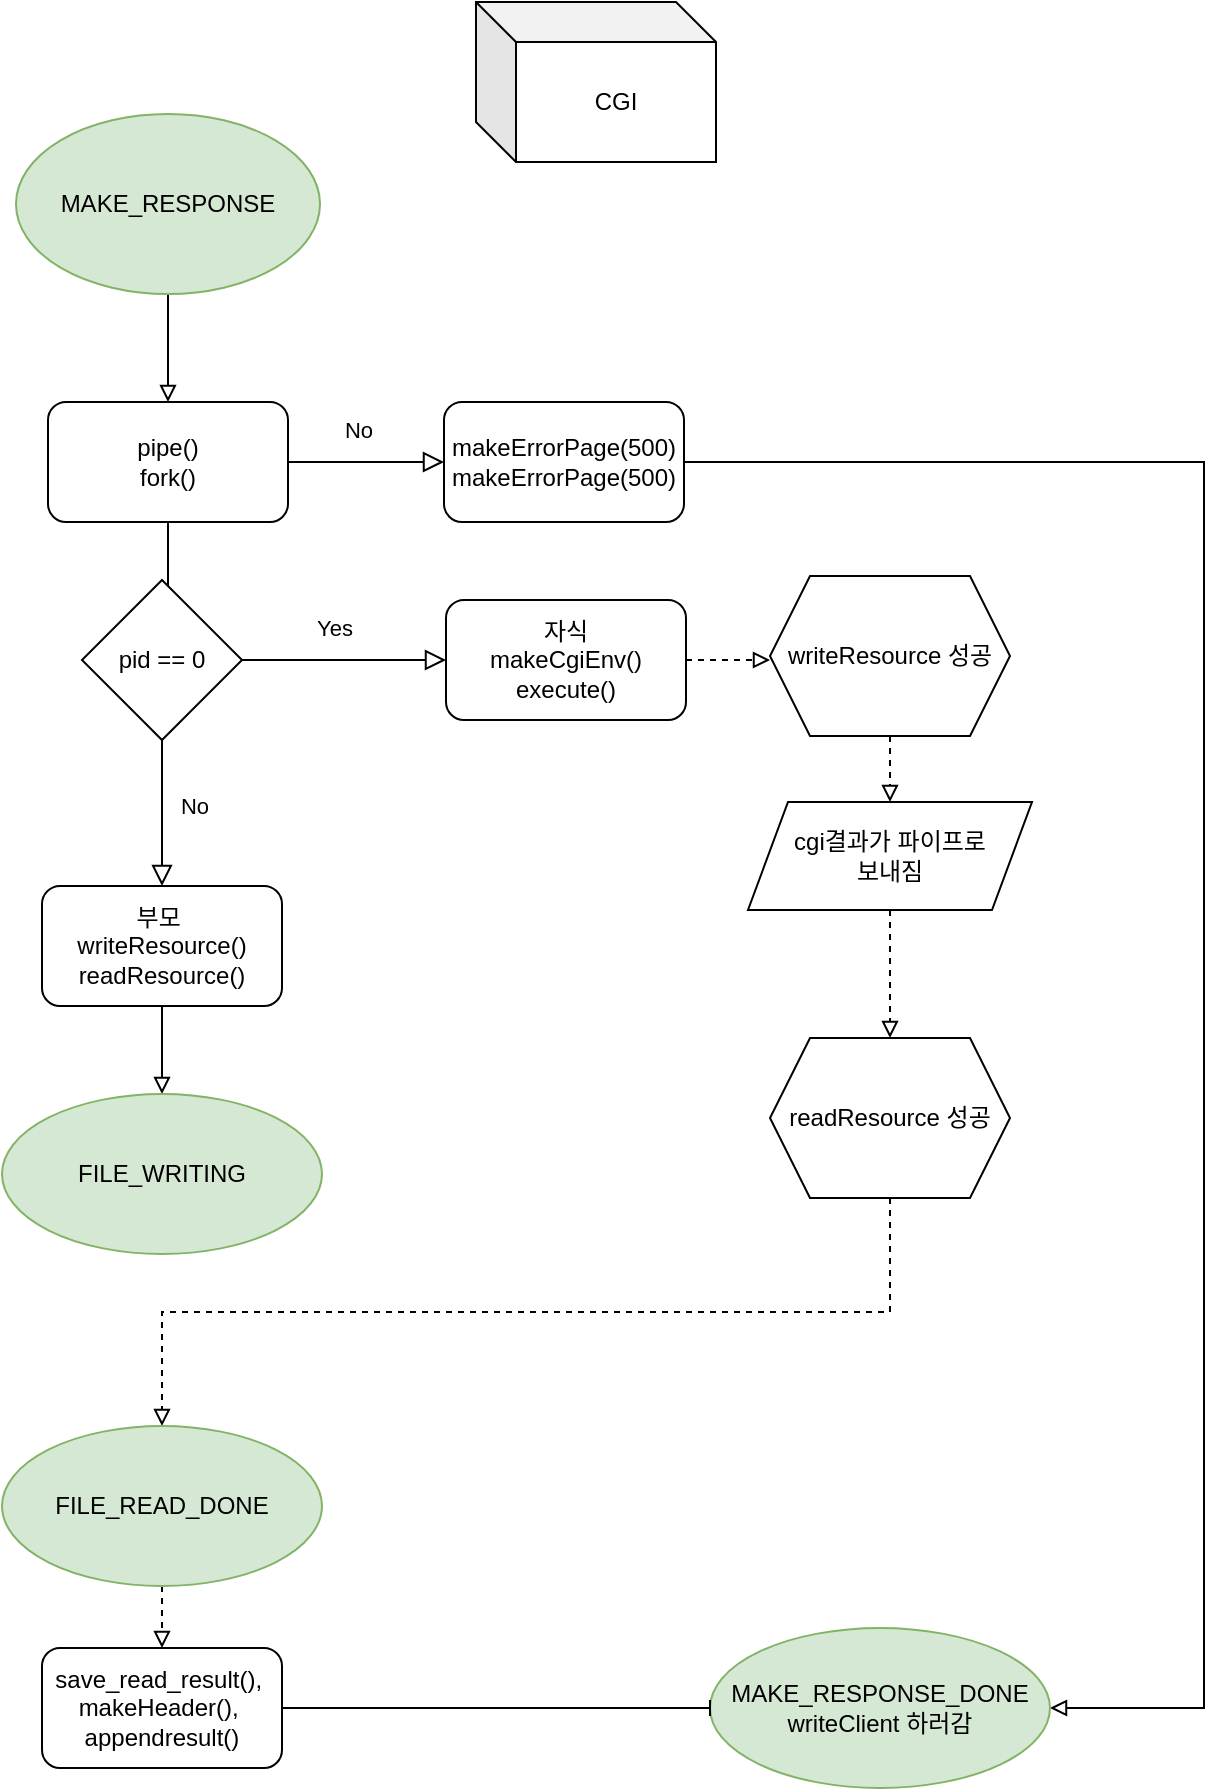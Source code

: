 <mxfile version="16.4.5" type="device" pages="3"><diagram id="ejLATUCeWqAxBkoVMVqq" name="Page-3"><mxGraphModel dx="1001" dy="985" grid="0" gridSize="10" guides="1" tooltips="1" connect="1" arrows="1" fold="1" page="1" pageScale="1" pageWidth="827" pageHeight="1169" background="#ffffff" math="0" shadow="0"><root><mxCell id="GnYxoszPi3Q-1UfbcdwT-0"/><mxCell id="GnYxoszPi3Q-1UfbcdwT-1" parent="GnYxoszPi3Q-1UfbcdwT-0"/><mxCell id="kDgjQK8nBB9XfaZ_Cdgp-0" value="CGI" style="shape=cube;whiteSpace=wrap;html=1;boundedLbl=1;backgroundOutline=1;darkOpacity=0.05;darkOpacity2=0.1;" vertex="1" parent="GnYxoszPi3Q-1UfbcdwT-1"><mxGeometry x="340" y="51" width="120" height="80" as="geometry"/></mxCell><mxCell id="cBIIAlv869l52ypwsGzc-2" style="edgeStyle=orthogonalEdgeStyle;rounded=0;orthogonalLoop=1;jettySize=auto;html=1;exitX=0.5;exitY=1;exitDx=0;exitDy=0;entryX=0.5;entryY=0;entryDx=0;entryDy=0;endArrow=block;endFill=0;" edge="1" parent="GnYxoszPi3Q-1UfbcdwT-1" source="MU50HBHJ0soB_fTn1TbR-0" target="MU50HBHJ0soB_fTn1TbR-1"><mxGeometry relative="1" as="geometry"/></mxCell><mxCell id="MU50HBHJ0soB_fTn1TbR-0" value="MAKE_RESPONSE" style="ellipse;whiteSpace=wrap;html=1;fillColor=#d5e8d4;strokeColor=#82b366;" vertex="1" parent="GnYxoszPi3Q-1UfbcdwT-1"><mxGeometry x="110" y="107" width="152" height="90" as="geometry"/></mxCell><mxCell id="cBIIAlv869l52ypwsGzc-3" style="edgeStyle=orthogonalEdgeStyle;rounded=0;orthogonalLoop=1;jettySize=auto;html=1;exitX=0.5;exitY=1;exitDx=0;exitDy=0;endArrow=block;endFill=0;" edge="1" parent="GnYxoszPi3Q-1UfbcdwT-1" source="MU50HBHJ0soB_fTn1TbR-1"><mxGeometry relative="1" as="geometry"><mxPoint x="186" y="374" as="targetPoint"/></mxGeometry></mxCell><mxCell id="MU50HBHJ0soB_fTn1TbR-1" value="pipe()&lt;br&gt;fork()" style="rounded=1;whiteSpace=wrap;html=1;shadow=0;" vertex="1" parent="GnYxoszPi3Q-1UfbcdwT-1"><mxGeometry x="126" y="251" width="120" height="60" as="geometry"/></mxCell><mxCell id="cBIIAlv869l52ypwsGzc-0" value="No" style="edgeStyle=orthogonalEdgeStyle;rounded=0;html=1;jettySize=auto;orthogonalLoop=1;fontSize=11;endArrow=block;endFill=0;endSize=8;strokeWidth=1;shadow=0;labelBackgroundColor=none;entryX=0;entryY=0.5;entryDx=0;entryDy=0;exitX=1;exitY=0.5;exitDx=0;exitDy=0;" edge="1" parent="GnYxoszPi3Q-1UfbcdwT-1" target="cBIIAlv869l52ypwsGzc-1" source="MU50HBHJ0soB_fTn1TbR-1"><mxGeometry x="-0.108" y="16" relative="1" as="geometry"><mxPoint as="offset"/><mxPoint x="309" y="220" as="targetPoint"/><mxPoint x="240" y="235" as="sourcePoint"/></mxGeometry></mxCell><mxCell id="Y2vRg03Kw-yWysfHBaOg-4" style="edgeStyle=orthogonalEdgeStyle;rounded=0;orthogonalLoop=1;jettySize=auto;html=1;exitX=1;exitY=0.5;exitDx=0;exitDy=0;endArrow=block;endFill=0;" edge="1" parent="GnYxoszPi3Q-1UfbcdwT-1" source="cBIIAlv869l52ypwsGzc-1" target="Y2vRg03Kw-yWysfHBaOg-0"><mxGeometry relative="1" as="geometry"><Array as="points"><mxPoint x="704" y="281"/><mxPoint x="704" y="904"/></Array></mxGeometry></mxCell><mxCell id="cBIIAlv869l52ypwsGzc-1" value="makeErrorPage(500)&lt;br&gt;makeErrorPage(500)" style="rounded=1;whiteSpace=wrap;html=1;" vertex="1" parent="GnYxoszPi3Q-1UfbcdwT-1"><mxGeometry x="324" y="251" width="120" height="60" as="geometry"/></mxCell><mxCell id="4mL9C04dp1DUCqvWJhMW-8" style="edgeStyle=orthogonalEdgeStyle;rounded=0;orthogonalLoop=1;jettySize=auto;html=1;entryX=0;entryY=0.525;entryDx=0;entryDy=0;entryPerimeter=0;endArrow=block;endFill=0;dashed=1;" edge="1" parent="GnYxoszPi3Q-1UfbcdwT-1" source="cBIIAlv869l52ypwsGzc-4" target="4mL9C04dp1DUCqvWJhMW-6"><mxGeometry relative="1" as="geometry"/></mxCell><mxCell id="cBIIAlv869l52ypwsGzc-4" value="자식&lt;br&gt;makeCgiEnv()&lt;br&gt;execute()" style="rounded=1;whiteSpace=wrap;html=1;shadow=0;" vertex="1" parent="GnYxoszPi3Q-1UfbcdwT-1"><mxGeometry x="325" y="350" width="120" height="60" as="geometry"/></mxCell><mxCell id="cBIIAlv869l52ypwsGzc-5" value="pid == 0" style="rhombus;whiteSpace=wrap;html=1;shadow=0;" vertex="1" parent="GnYxoszPi3Q-1UfbcdwT-1"><mxGeometry x="143" y="340" width="80" height="80" as="geometry"/></mxCell><mxCell id="cBIIAlv869l52ypwsGzc-7" value="Yes" style="edgeStyle=orthogonalEdgeStyle;rounded=0;html=1;jettySize=auto;orthogonalLoop=1;fontSize=11;endArrow=block;endFill=0;endSize=8;strokeWidth=1;shadow=0;labelBackgroundColor=none;entryX=0;entryY=0.5;entryDx=0;entryDy=0;exitX=1;exitY=0.5;exitDx=0;exitDy=0;" edge="1" parent="GnYxoszPi3Q-1UfbcdwT-1" source="cBIIAlv869l52ypwsGzc-5" target="cBIIAlv869l52ypwsGzc-4"><mxGeometry x="-0.108" y="16" relative="1" as="geometry"><mxPoint as="offset"/><mxPoint x="331" y="257" as="targetPoint"/><mxPoint x="253" y="257" as="sourcePoint"/></mxGeometry></mxCell><mxCell id="4mL9C04dp1DUCqvWJhMW-1" style="edgeStyle=orthogonalEdgeStyle;rounded=0;orthogonalLoop=1;jettySize=auto;html=1;exitX=0.5;exitY=1;exitDx=0;exitDy=0;entryX=0.5;entryY=0;entryDx=0;entryDy=0;endArrow=block;endFill=0;" edge="1" parent="GnYxoszPi3Q-1UfbcdwT-1" source="cBIIAlv869l52ypwsGzc-8" target="4mL9C04dp1DUCqvWJhMW-0"><mxGeometry relative="1" as="geometry"/></mxCell><mxCell id="cBIIAlv869l52ypwsGzc-8" value="부모&amp;nbsp;&lt;br&gt;writeResource()&lt;br&gt;readResource()" style="rounded=1;whiteSpace=wrap;html=1;shadow=0;" vertex="1" parent="GnYxoszPi3Q-1UfbcdwT-1"><mxGeometry x="123" y="493" width="120" height="60" as="geometry"/></mxCell><mxCell id="cBIIAlv869l52ypwsGzc-9" value="No" style="edgeStyle=orthogonalEdgeStyle;rounded=0;html=1;jettySize=auto;orthogonalLoop=1;fontSize=11;endArrow=block;endFill=0;endSize=8;strokeWidth=1;shadow=0;labelBackgroundColor=none;entryX=0.5;entryY=0;entryDx=0;entryDy=0;exitX=0.5;exitY=1;exitDx=0;exitDy=0;" edge="1" parent="GnYxoszPi3Q-1UfbcdwT-1" target="cBIIAlv869l52ypwsGzc-8" source="cBIIAlv869l52ypwsGzc-5"><mxGeometry x="-0.108" y="16" relative="1" as="geometry"><mxPoint as="offset"/><mxPoint x="129" y="400" as="targetPoint"/><mxPoint x="183" y="420" as="sourcePoint"/></mxGeometry></mxCell><mxCell id="4mL9C04dp1DUCqvWJhMW-11" style="edgeStyle=orthogonalEdgeStyle;rounded=0;orthogonalLoop=1;jettySize=auto;html=1;entryX=0.5;entryY=0;entryDx=0;entryDy=0;dashed=1;endArrow=block;endFill=0;" edge="1" parent="GnYxoszPi3Q-1UfbcdwT-1" source="eEUJIp0OTQpeHBE6X811-2" target="4mL9C04dp1DUCqvWJhMW-3"><mxGeometry relative="1" as="geometry"/></mxCell><mxCell id="eEUJIp0OTQpeHBE6X811-2" value="cgi결과가 파이프로 &lt;br&gt;보내짐" style="shape=parallelogram;perimeter=parallelogramPerimeter;whiteSpace=wrap;html=1;fixedSize=1;shadow=0;" vertex="1" parent="GnYxoszPi3Q-1UfbcdwT-1"><mxGeometry x="476" y="451" width="142" height="54" as="geometry"/></mxCell><mxCell id="4mL9C04dp1DUCqvWJhMW-0" value="FILE_WRITING" style="ellipse;whiteSpace=wrap;html=1;shadow=0;fillColor=#d5e8d4;strokeColor=#82b366;" vertex="1" parent="GnYxoszPi3Q-1UfbcdwT-1"><mxGeometry x="103" y="597" width="160" height="80" as="geometry"/></mxCell><mxCell id="4mL9C04dp1DUCqvWJhMW-12" style="edgeStyle=orthogonalEdgeStyle;rounded=0;orthogonalLoop=1;jettySize=auto;html=1;exitX=0.5;exitY=1;exitDx=0;exitDy=0;entryX=0.5;entryY=0;entryDx=0;entryDy=0;dashed=1;endArrow=block;endFill=0;" edge="1" parent="GnYxoszPi3Q-1UfbcdwT-1" source="4mL9C04dp1DUCqvWJhMW-3" target="4mL9C04dp1DUCqvWJhMW-5"><mxGeometry relative="1" as="geometry"/></mxCell><mxCell id="4mL9C04dp1DUCqvWJhMW-3" value="readResource 성공" style="shape=hexagon;perimeter=hexagonPerimeter2;whiteSpace=wrap;html=1;fixedSize=1;shadow=0;" vertex="1" parent="GnYxoszPi3Q-1UfbcdwT-1"><mxGeometry x="487" y="569" width="120" height="80" as="geometry"/></mxCell><mxCell id="Y2vRg03Kw-yWysfHBaOg-3" style="edgeStyle=orthogonalEdgeStyle;rounded=0;orthogonalLoop=1;jettySize=auto;html=1;exitX=0.5;exitY=1;exitDx=0;exitDy=0;entryX=0.5;entryY=0;entryDx=0;entryDy=0;dashed=1;endArrow=block;endFill=0;" edge="1" parent="GnYxoszPi3Q-1UfbcdwT-1" source="4mL9C04dp1DUCqvWJhMW-5" target="Y2vRg03Kw-yWysfHBaOg-2"><mxGeometry relative="1" as="geometry"/></mxCell><mxCell id="4mL9C04dp1DUCqvWJhMW-5" value="FILE_READ_DONE" style="ellipse;whiteSpace=wrap;html=1;shadow=0;fillColor=#d5e8d4;strokeColor=#82b366;" vertex="1" parent="GnYxoszPi3Q-1UfbcdwT-1"><mxGeometry x="103" y="763" width="160" height="80" as="geometry"/></mxCell><mxCell id="4mL9C04dp1DUCqvWJhMW-10" style="edgeStyle=orthogonalEdgeStyle;rounded=0;orthogonalLoop=1;jettySize=auto;html=1;exitX=0.5;exitY=1;exitDx=0;exitDy=0;entryX=0.5;entryY=0;entryDx=0;entryDy=0;dashed=1;endArrow=block;endFill=0;" edge="1" parent="GnYxoszPi3Q-1UfbcdwT-1" source="4mL9C04dp1DUCqvWJhMW-6" target="eEUJIp0OTQpeHBE6X811-2"><mxGeometry relative="1" as="geometry"/></mxCell><mxCell id="4mL9C04dp1DUCqvWJhMW-6" value="writeResource 성공" style="shape=hexagon;perimeter=hexagonPerimeter2;whiteSpace=wrap;html=1;fixedSize=1;shadow=0;" vertex="1" parent="GnYxoszPi3Q-1UfbcdwT-1"><mxGeometry x="487" y="338" width="120" height="80" as="geometry"/></mxCell><mxCell id="Y2vRg03Kw-yWysfHBaOg-0" value="MAKE_RESPONSE_DONE&lt;br&gt;writeClient 하러감" style="ellipse;whiteSpace=wrap;html=1;fillColor=#d5e8d4;strokeColor=#82b366;" vertex="1" parent="GnYxoszPi3Q-1UfbcdwT-1"><mxGeometry x="457" y="864" width="170" height="80" as="geometry"/></mxCell><mxCell id="Y2vRg03Kw-yWysfHBaOg-1" style="edgeStyle=orthogonalEdgeStyle;rounded=0;orthogonalLoop=1;jettySize=auto;html=1;exitX=1;exitY=0.5;exitDx=0;exitDy=0;entryX=0;entryY=0.5;entryDx=0;entryDy=0;endArrow=baseDash;endFill=0;" edge="1" parent="GnYxoszPi3Q-1UfbcdwT-1" source="Y2vRg03Kw-yWysfHBaOg-2" target="Y2vRg03Kw-yWysfHBaOg-0"><mxGeometry relative="1" as="geometry"/></mxCell><mxCell id="Y2vRg03Kw-yWysfHBaOg-2" value="save_read_result(),&amp;nbsp;&lt;br&gt;makeHeader(),&amp;nbsp;&lt;br&gt;appendresult()" style="rounded=1;whiteSpace=wrap;html=1;" vertex="1" parent="GnYxoszPi3Q-1UfbcdwT-1"><mxGeometry x="123" y="874" width="120" height="60" as="geometry"/></mxCell></root></mxGraphModel></diagram><diagram id="n9tIUJs26H7HAcjKrXg8" name="Page-2"><mxGraphModel dx="1001" dy="985" grid="0" gridSize="10" guides="1" tooltips="1" connect="1" arrows="1" fold="1" page="1" pageScale="1" pageWidth="827" pageHeight="1169" background="#ffffff" math="0" shadow="0"><root><mxCell id="644NpCGWUW2K1I9e3iQ8-0"/><mxCell id="644NpCGWUW2K1I9e3iQ8-1" parent="644NpCGWUW2K1I9e3iQ8-0"/><mxCell id="OLzh8UQOhaBval-4lmQI-1" style="edgeStyle=orthogonalEdgeStyle;rounded=0;orthogonalLoop=1;jettySize=auto;html=1;endArrow=block;endFill=0;" edge="1" parent="644NpCGWUW2K1I9e3iQ8-1" source="zUyaKSroK9kfEbFUyjAG-0"><mxGeometry relative="1" as="geometry"><mxPoint x="170" y="265" as="targetPoint"/></mxGeometry></mxCell><mxCell id="zUyaKSroK9kfEbFUyjAG-0" value="MAKE_RESPONSE" style="ellipse;whiteSpace=wrap;html=1;fillColor=#d5e8d4;strokeColor=#82b366;" vertex="1" parent="644NpCGWUW2K1I9e3iQ8-1"><mxGeometry x="110" y="90" width="120" height="83" as="geometry"/></mxCell><mxCell id="OLzh8UQOhaBval-4lmQI-0" value="REDIRECTION" style="shape=cube;whiteSpace=wrap;html=1;boundedLbl=1;backgroundOutline=1;darkOpacity=0.05;darkOpacity2=0.1;" vertex="1" parent="644NpCGWUW2K1I9e3iQ8-1"><mxGeometry x="304" y="77" width="120" height="80" as="geometry"/></mxCell><mxCell id="OLzh8UQOhaBval-4lmQI-11" style="edgeStyle=orthogonalEdgeStyle;rounded=0;orthogonalLoop=1;jettySize=auto;html=1;endArrow=block;endFill=0;" edge="1" parent="644NpCGWUW2K1I9e3iQ8-1" source="OLzh8UQOhaBval-4lmQI-5"><mxGeometry relative="1" as="geometry"><mxPoint x="170" y="376" as="targetPoint"/></mxGeometry></mxCell><mxCell id="OLzh8UQOhaBval-4lmQI-5" value="makeHeader()&lt;br&gt;Location header url 필요" style="rounded=1;whiteSpace=wrap;html=1;shadow=0;" vertex="1" parent="644NpCGWUW2K1I9e3iQ8-1"><mxGeometry x="98.5" y="264" width="143" height="60" as="geometry"/></mxCell><mxCell id="OLzh8UQOhaBval-4lmQI-13" style="edgeStyle=orthogonalEdgeStyle;rounded=0;orthogonalLoop=1;jettySize=auto;html=1;entryX=0;entryY=0.5;entryDx=0;entryDy=0;endArrow=block;endFill=0;" edge="1" parent="644NpCGWUW2K1I9e3iQ8-1" source="OLzh8UQOhaBval-4lmQI-7" target="OLzh8UQOhaBval-4lmQI-8"><mxGeometry relative="1" as="geometry"/></mxCell><mxCell id="OLzh8UQOhaBval-4lmQI-7" value="MAKE_RESPONSE_DONE&lt;br&gt;" style="ellipse;whiteSpace=wrap;html=1;shadow=0;fillColor=#d5e8d4;strokeColor=#82b366;" vertex="1" parent="644NpCGWUW2K1I9e3iQ8-1"><mxGeometry x="92" y="377" width="160" height="80" as="geometry"/></mxCell><mxCell id="OLzh8UQOhaBval-4lmQI-8" value="disconnect true" style="rounded=1;whiteSpace=wrap;html=1;shadow=0;" vertex="1" parent="644NpCGWUW2K1I9e3iQ8-1"><mxGeometry x="304" y="387" width="143" height="60" as="geometry"/></mxCell></root></mxGraphModel></diagram><diagram name="Copy of Page-1" id="Ol4PUG5Z9orfp7MxeCh3"><mxGraphModel dx="1001" dy="985" grid="0" gridSize="10" guides="1" tooltips="1" connect="1" arrows="1" fold="1" page="1" pageScale="1" pageWidth="827" pageHeight="1169" background="#ffffff" math="0" shadow="0"><root><mxCell id="d_ibtw2RmUjgP89KsS4M-0"/><mxCell id="d_ibtw2RmUjgP89KsS4M-1" parent="d_ibtw2RmUjgP89KsS4M-0"/><mxCell id="d_ibtw2RmUjgP89KsS4M-2" value="" style="rounded=0;html=1;jettySize=auto;orthogonalLoop=1;fontSize=11;endArrow=block;endFill=0;endSize=8;strokeWidth=1;shadow=0;labelBackgroundColor=none;edgeStyle=orthogonalEdgeStyle;exitX=0.5;exitY=1;exitDx=0;exitDy=0;" edge="1" parent="d_ibtw2RmUjgP89KsS4M-1" source="d_ibtw2RmUjgP89KsS4M-7" target="d_ibtw2RmUjgP89KsS4M-5"><mxGeometry relative="1" as="geometry"><mxPoint x="190" y="130" as="sourcePoint"/></mxGeometry></mxCell><mxCell id="d_ibtw2RmUjgP89KsS4M-3" value="Yes" style="rounded=0;html=1;jettySize=auto;orthogonalLoop=1;fontSize=11;endArrow=block;endFill=0;endSize=8;strokeWidth=1;shadow=0;labelBackgroundColor=none;edgeStyle=orthogonalEdgeStyle;entryX=0.5;entryY=0;entryDx=0;entryDy=0;" edge="1" parent="d_ibtw2RmUjgP89KsS4M-1" source="d_ibtw2RmUjgP89KsS4M-5" target="e1eurHjQ3Jynb6HImpAp-0"><mxGeometry x="0.333" y="20" relative="1" as="geometry"><mxPoint as="offset"/><mxPoint x="170" y="320" as="targetPoint"/></mxGeometry></mxCell><mxCell id="d_ibtw2RmUjgP89KsS4M-4" value="No" style="edgeStyle=orthogonalEdgeStyle;rounded=0;html=1;jettySize=auto;orthogonalLoop=1;fontSize=11;endArrow=block;endFill=0;endSize=8;strokeWidth=1;shadow=0;labelBackgroundColor=none;entryX=0;entryY=0.5;entryDx=0;entryDy=0;" edge="1" parent="d_ibtw2RmUjgP89KsS4M-1" source="d_ibtw2RmUjgP89KsS4M-5" target="d_ibtw2RmUjgP89KsS4M-9"><mxGeometry x="-0.108" y="16" relative="1" as="geometry"><mxPoint as="offset"/><mxPoint x="309" y="220" as="targetPoint"/></mxGeometry></mxCell><mxCell id="d_ibtw2RmUjgP89KsS4M-5" value="isExist()" style="rhombus;whiteSpace=wrap;html=1;shadow=0;fontFamily=Helvetica;fontSize=12;align=center;strokeWidth=1;spacing=6;spacingTop=-4;" vertex="1" parent="d_ibtw2RmUjgP89KsS4M-1"><mxGeometry x="100" y="200" width="140" height="70" as="geometry"/></mxCell><mxCell id="d_ibtw2RmUjgP89KsS4M-6" value="DELETE" style="shape=cube;whiteSpace=wrap;html=1;boundedLbl=1;backgroundOutline=1;darkOpacity=0.05;darkOpacity2=0.1;" vertex="1" parent="d_ibtw2RmUjgP89KsS4M-1"><mxGeometry x="304" y="32" width="120" height="80" as="geometry"/></mxCell><mxCell id="d_ibtw2RmUjgP89KsS4M-7" value="MAKE_RESPONSE" style="ellipse;whiteSpace=wrap;html=1;fillColor=#d5e8d4;strokeColor=#82b366;" vertex="1" parent="d_ibtw2RmUjgP89KsS4M-1"><mxGeometry x="110" y="90" width="120" height="80" as="geometry"/></mxCell><mxCell id="d_ibtw2RmUjgP89KsS4M-8" style="edgeStyle=orthogonalEdgeStyle;rounded=0;orthogonalLoop=1;jettySize=auto;html=1;exitX=1;exitY=0.5;exitDx=0;exitDy=0;endArrow=block;endFill=0;" edge="1" parent="d_ibtw2RmUjgP89KsS4M-1" source="d_ibtw2RmUjgP89KsS4M-9" target="d_ibtw2RmUjgP89KsS4M-37"><mxGeometry relative="1" as="geometry"/></mxCell><mxCell id="d_ibtw2RmUjgP89KsS4M-9" value="makeErrorPage(404)" style="rounded=1;whiteSpace=wrap;html=1;" vertex="1" parent="d_ibtw2RmUjgP89KsS4M-1"><mxGeometry x="314" y="205" width="120" height="60" as="geometry"/></mxCell><mxCell id="d_ibtw2RmUjgP89KsS4M-20" style="edgeStyle=orthogonalEdgeStyle;rounded=0;orthogonalLoop=1;jettySize=auto;html=1;endArrow=block;endFill=0;exitX=1;exitY=0.5;exitDx=0;exitDy=0;" edge="1" parent="d_ibtw2RmUjgP89KsS4M-1" source="DtqYQk0n2uwpo7My4EB5-1" target="d_ibtw2RmUjgP89KsS4M-37"><mxGeometry relative="1" as="geometry"><mxPoint x="531" y="445" as="sourcePoint"/></mxGeometry></mxCell><mxCell id="d_ibtw2RmUjgP89KsS4M-37" value="MAKE_RESPONSE_DONE&lt;br&gt;writeClient 하러감" style="ellipse;whiteSpace=wrap;html=1;fillColor=#d5e8d4;strokeColor=#82b366;" vertex="1" parent="d_ibtw2RmUjgP89KsS4M-1"><mxGeometry x="523" y="499" width="170" height="80" as="geometry"/></mxCell><mxCell id="e1eurHjQ3Jynb6HImpAp-5" style="edgeStyle=orthogonalEdgeStyle;rounded=0;orthogonalLoop=1;jettySize=auto;html=1;exitX=0.5;exitY=1;exitDx=0;exitDy=0;endArrow=block;endFill=0;" edge="1" parent="d_ibtw2RmUjgP89KsS4M-1" source="e1eurHjQ3Jynb6HImpAp-0"><mxGeometry relative="1" as="geometry"><mxPoint x="170" y="408" as="targetPoint"/></mxGeometry></mxCell><mxCell id="e1eurHjQ3Jynb6HImpAp-0" value="isDirectory()" style="rhombus;whiteSpace=wrap;html=1;shadow=0;fontFamily=Helvetica;fontSize=12;align=center;strokeWidth=1;spacing=6;spacingTop=-4;" vertex="1" parent="d_ibtw2RmUjgP89KsS4M-1"><mxGeometry x="100" y="302" width="140" height="60" as="geometry"/></mxCell><mxCell id="e1eurHjQ3Jynb6HImpAp-1" value="Yes" style="edgeStyle=orthogonalEdgeStyle;rounded=0;html=1;jettySize=auto;orthogonalLoop=1;fontSize=11;endArrow=block;endFill=0;endSize=8;strokeWidth=1;shadow=0;labelBackgroundColor=none;entryX=0;entryY=0.5;entryDx=0;entryDy=0;exitX=1;exitY=0.5;exitDx=0;exitDy=0;" edge="1" parent="d_ibtw2RmUjgP89KsS4M-1" source="e1eurHjQ3Jynb6HImpAp-0"><mxGeometry x="-0.189" y="20" relative="1" as="geometry"><mxPoint as="offset"/><mxPoint x="236" y="357" as="sourcePoint"/><mxPoint x="310" y="332" as="targetPoint"/></mxGeometry></mxCell><mxCell id="e1eurHjQ3Jynb6HImpAp-6" value="&lt;span style=&quot;color: rgb(0 , 0 , 0) ; font-family: &amp;#34;helvetica&amp;#34; ; font-size: 11px ; font-style: normal ; font-weight: 400 ; letter-spacing: normal ; text-align: center ; text-indent: 0px ; text-transform: none ; word-spacing: 0px ; background-color: rgb(248 , 249 , 250) ; display: inline ; float: none&quot;&gt;No&lt;/span&gt;" style="text;whiteSpace=wrap;html=1;" vertex="1" parent="d_ibtw2RmUjgP89KsS4M-1"><mxGeometry x="181" y="372" width="34" height="29" as="geometry"/></mxCell><mxCell id="DtqYQk0n2uwpo7My4EB5-3" style="edgeStyle=orthogonalEdgeStyle;rounded=0;orthogonalLoop=1;jettySize=auto;html=1;exitX=1;exitY=0.5;exitDx=0;exitDy=0;endArrow=baseDash;endFill=0;" edge="1" parent="d_ibtw2RmUjgP89KsS4M-1" source="e1eurHjQ3Jynb6HImpAp-7"><mxGeometry relative="1" as="geometry"><mxPoint x="617" y="334" as="targetPoint"/></mxGeometry></mxCell><mxCell id="e1eurHjQ3Jynb6HImpAp-7" value="makeErrorPage(403)" style="rounded=1;whiteSpace=wrap;html=1;" vertex="1" parent="d_ibtw2RmUjgP89KsS4M-1"><mxGeometry x="310" y="304" width="120" height="60" as="geometry"/></mxCell><mxCell id="DtqYQk0n2uwpo7My4EB5-2" value="&lt;meta charset=&quot;utf-8&quot;&gt;&lt;span style=&quot;color: rgb(0, 0, 0); font-family: helvetica; font-size: 11px; font-style: normal; font-weight: 400; letter-spacing: normal; text-align: center; text-indent: 0px; text-transform: none; word-spacing: 0px; background-color: rgb(248, 249, 250); display: inline; float: none;&quot;&gt;No&lt;/span&gt;" style="edgeStyle=orthogonalEdgeStyle;rounded=0;orthogonalLoop=1;jettySize=auto;html=1;exitX=1;exitY=0.5;exitDx=0;exitDy=0;entryX=0;entryY=0.5;entryDx=0;entryDy=0;endArrow=block;endFill=0;" edge="1" parent="d_ibtw2RmUjgP89KsS4M-1" source="e1eurHjQ3Jynb6HImpAp-8" target="DtqYQk0n2uwpo7My4EB5-1"><mxGeometry x="-0.024" y="12" relative="1" as="geometry"><mxPoint as="offset"/></mxGeometry></mxCell><mxCell id="DtqYQk0n2uwpo7My4EB5-5" style="edgeStyle=orthogonalEdgeStyle;rounded=0;orthogonalLoop=1;jettySize=auto;html=1;exitX=0.5;exitY=1;exitDx=0;exitDy=0;entryX=0.5;entryY=0;entryDx=0;entryDy=0;endArrow=baseDash;endFill=0;" edge="1" parent="d_ibtw2RmUjgP89KsS4M-1" source="e1eurHjQ3Jynb6HImpAp-8" target="DtqYQk0n2uwpo7My4EB5-4"><mxGeometry relative="1" as="geometry"/></mxCell><mxCell id="DtqYQk0n2uwpo7My4EB5-7" value="" style="edgeStyle=orthogonalEdgeStyle;rounded=0;orthogonalLoop=1;jettySize=auto;html=1;endArrow=baseDash;endFill=0;exitX=0.5;exitY=0;exitDx=0;exitDy=0;" edge="1" parent="d_ibtw2RmUjgP89KsS4M-1" source="e1eurHjQ3Jynb6HImpAp-8" target="e1eurHjQ3Jynb6HImpAp-0"><mxGeometry relative="1" as="geometry"/></mxCell><mxCell id="e1eurHjQ3Jynb6HImpAp-8" value="unlink(resource_path)" style="rhombus;whiteSpace=wrap;html=1;shadow=0;fontFamily=Helvetica;fontSize=12;align=center;strokeWidth=1;spacing=6;spacingTop=-4;" vertex="1" parent="d_ibtw2RmUjgP89KsS4M-1"><mxGeometry x="97.5" y="406" width="145" height="68" as="geometry"/></mxCell><mxCell id="DtqYQk0n2uwpo7My4EB5-1" value="makeErrorPage(403)" style="rounded=1;whiteSpace=wrap;html=1;" vertex="1" parent="d_ibtw2RmUjgP89KsS4M-1"><mxGeometry x="314" y="410" width="120" height="60" as="geometry"/></mxCell><mxCell id="DtqYQk0n2uwpo7My4EB5-6" style="edgeStyle=orthogonalEdgeStyle;rounded=0;orthogonalLoop=1;jettySize=auto;html=1;exitX=1;exitY=0.5;exitDx=0;exitDy=0;entryX=0;entryY=0.5;entryDx=0;entryDy=0;endArrow=baseDash;endFill=0;" edge="1" parent="d_ibtw2RmUjgP89KsS4M-1" source="DtqYQk0n2uwpo7My4EB5-4" target="d_ibtw2RmUjgP89KsS4M-37"><mxGeometry relative="1" as="geometry"/></mxCell><mxCell id="DtqYQk0n2uwpo7My4EB5-4" value="makeHeader()" style="rounded=1;whiteSpace=wrap;html=1;" vertex="1" parent="d_ibtw2RmUjgP89KsS4M-1"><mxGeometry x="110" y="509" width="120" height="60" as="geometry"/></mxCell></root></mxGraphModel></diagram></mxfile>
